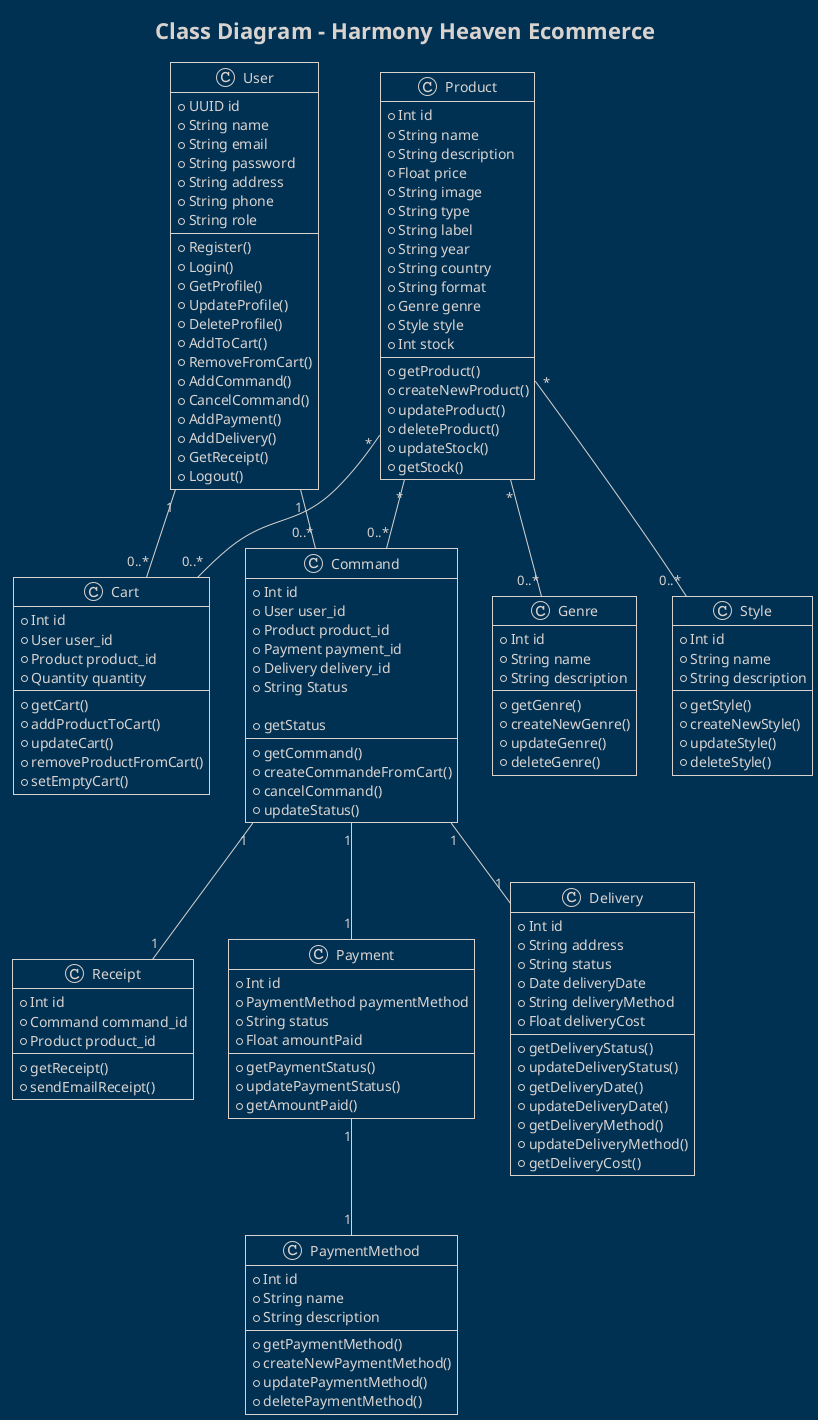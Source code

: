 @startuml class diagram

skin rose
!theme blueprint

title Class Diagram - Harmony Heaven Ecommerce

class User {
    + UUID id
    + String name
    + String email
    + String password
    + String address
    + String phone
    + String role

    + Register()
    + Login()
    + GetProfile()
    + UpdateProfile()
    + DeleteProfile()
    + AddToCart()
    + RemoveFromCart()
    + AddCommand()
    + CancelCommand()
    + AddPayment()
    + AddDelivery()
    + GetReceipt()
    + Logout()
}

class Product {
    + Int id
    + String name
    + String description
    + Float price
    + String image
    + String type
    + String label
    + String year
    + String country
    + String format
    + Genre genre
    + Style style
    + Int stock

    + getProduct()
    + createNewProduct()
    + updateProduct()
    + deleteProduct()
    + updateStock()
    + getStock()
}

class Genre {
    + Int id
    + String name
    + String description

    + getGenre()
    + createNewGenre()
    + updateGenre()
    + deleteGenre()

}

class Style {
    + Int id
    + String name
    + String description

    + getStyle()
    + createNewStyle()
    + updateStyle()
    + deleteStyle()
}

class Cart {
    + Int id
    + User user_id
    + Product product_id
    + Quantity quantity

    + getCart()
    + addProductToCart()
    + updateCart()
    + removeProductFromCart()
    + setEmptyCart()
}

class Command {
    + Int id
    + User user_id
    + Product product_id
    + Payment payment_id
    + Delivery delivery_id
    + String Status

    + getCommand()
    + createCommandeFromCart()
    + cancelCommand()
    + getStatus
    + updateStatus()
}

class Receipt {
    + Int id
    + Command command_id
    + Product product_id

    + getReceipt()
    + sendEmailReceipt()
}

class Payment {
    + Int id
    + PaymentMethod paymentMethod
    + String status
    + Float amountPaid

    + getPaymentStatus()
    + updatePaymentStatus()
    + getAmountPaid()
}

class PaymentMethod {
    + Int id
    + String name
    + String description

    + getPaymentMethod()
    + createNewPaymentMethod()
    + updatePaymentMethod()
    + deletePaymentMethod()
}

class Delivery {
    + Int id
    + String address
    + String status
    + Date deliveryDate
    + String deliveryMethod
    + Float deliveryCost

    + getDeliveryStatus()
    + updateDeliveryStatus()
    + getDeliveryDate()
    + updateDeliveryDate()
    + getDeliveryMethod()
    + updateDeliveryMethod()
    + getDeliveryCost()
    
}

'Un User peut avoir plusieurs Cart et Command (OneToMany)

User "1" -- "0..*" Cart 

User "1" -- "0..*" Command 

'Un Product peut être dans plusieurs Cart et Command, et peut avoir plusieurs Genre et Style (ManyToMany)

Product "*" -- "0..*" Cart 

Product "*" -- "0..*" Command 

Product "*" -- "0..*" Genre 

Product "*" -- "0..*" Style 

'Une Command a un Receipt, un Payment et un Delivery (OneToOne)

Command "1" -- "1" Receipt 

Command "1" -- "1" Payment 

Command "1" -- "1" Delivery 

'Un Payment a un PaymentMethod (OneToOne)

Payment "1" -- "1" PaymentMethod 

@enduml